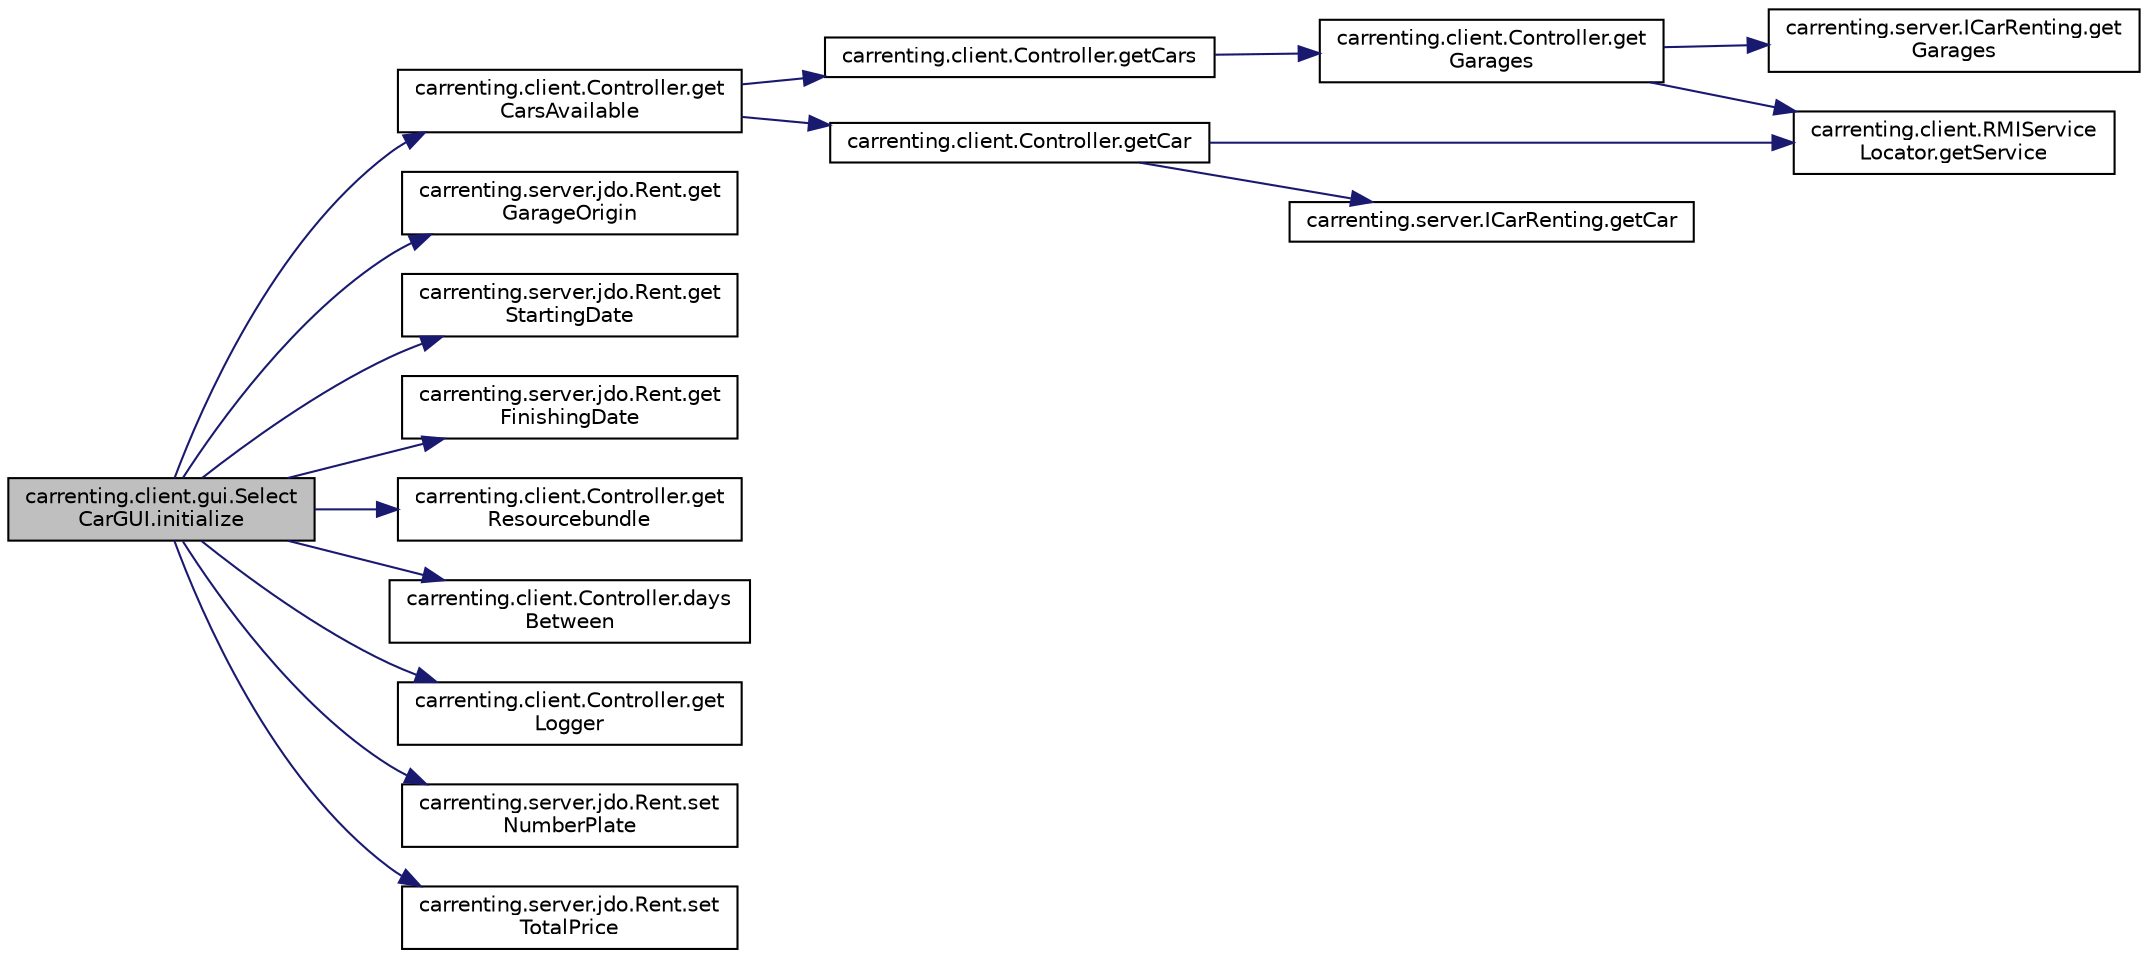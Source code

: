 digraph "carrenting.client.gui.SelectCarGUI.initialize"
{
 // LATEX_PDF_SIZE
  edge [fontname="Helvetica",fontsize="10",labelfontname="Helvetica",labelfontsize="10"];
  node [fontname="Helvetica",fontsize="10",shape=record];
  rankdir="LR";
  Node2 [label="carrenting.client.gui.Select\lCarGUI.initialize",height=0.2,width=0.4,color="black", fillcolor="grey75", style="filled", fontcolor="black",tooltip=" "];
  Node2 -> Node3 [color="midnightblue",fontsize="10",style="solid",fontname="Helvetica"];
  Node3 [label="carrenting.client.Controller.get\lCarsAvailable",height=0.2,width=0.4,color="black", fillcolor="white", style="filled",URL="$classcarrenting_1_1client_1_1_controller.html#a80d021acb8be8a60823c3da433f5495f",tooltip=" "];
  Node3 -> Node4 [color="midnightblue",fontsize="10",style="solid",fontname="Helvetica"];
  Node4 [label="carrenting.client.Controller.getCars",height=0.2,width=0.4,color="black", fillcolor="white", style="filled",URL="$classcarrenting_1_1client_1_1_controller.html#aa23affda674a59f25639c522800b35d1",tooltip=" "];
  Node4 -> Node5 [color="midnightblue",fontsize="10",style="solid",fontname="Helvetica"];
  Node5 [label="carrenting.client.Controller.get\lGarages",height=0.2,width=0.4,color="black", fillcolor="white", style="filled",URL="$classcarrenting_1_1client_1_1_controller.html#a38355c55fd14b445cbc7e420a5c36fa7",tooltip=" "];
  Node5 -> Node6 [color="midnightblue",fontsize="10",style="solid",fontname="Helvetica"];
  Node6 [label="carrenting.client.RMIService\lLocator.getService",height=0.2,width=0.4,color="black", fillcolor="white", style="filled",URL="$classcarrenting_1_1client_1_1_r_m_i_service_locator.html#a0ac0c6fa2786c97632c927749a53237c",tooltip=" "];
  Node5 -> Node7 [color="midnightblue",fontsize="10",style="solid",fontname="Helvetica"];
  Node7 [label="carrenting.server.ICarRenting.get\lGarages",height=0.2,width=0.4,color="black", fillcolor="white", style="filled",URL="$interfacecarrenting_1_1server_1_1_i_car_renting.html#a3192598ccc120a739ca168df03c23681",tooltip=" "];
  Node3 -> Node8 [color="midnightblue",fontsize="10",style="solid",fontname="Helvetica"];
  Node8 [label="carrenting.client.Controller.getCar",height=0.2,width=0.4,color="black", fillcolor="white", style="filled",URL="$classcarrenting_1_1client_1_1_controller.html#ae306f94b15ad4b3869d13ce8f6c46d45",tooltip=" "];
  Node8 -> Node6 [color="midnightblue",fontsize="10",style="solid",fontname="Helvetica"];
  Node8 -> Node9 [color="midnightblue",fontsize="10",style="solid",fontname="Helvetica"];
  Node9 [label="carrenting.server.ICarRenting.getCar",height=0.2,width=0.4,color="black", fillcolor="white", style="filled",URL="$interfacecarrenting_1_1server_1_1_i_car_renting.html#aa4d89c769e75b73df2a85805ea90bb49",tooltip=" "];
  Node2 -> Node10 [color="midnightblue",fontsize="10",style="solid",fontname="Helvetica"];
  Node10 [label="carrenting.server.jdo.Rent.get\lGarageOrigin",height=0.2,width=0.4,color="black", fillcolor="white", style="filled",URL="$classcarrenting_1_1server_1_1jdo_1_1_rent.html#a2ec000cdd1156e64c50277541ad95f6a",tooltip=" "];
  Node2 -> Node11 [color="midnightblue",fontsize="10",style="solid",fontname="Helvetica"];
  Node11 [label="carrenting.server.jdo.Rent.get\lStartingDate",height=0.2,width=0.4,color="black", fillcolor="white", style="filled",URL="$classcarrenting_1_1server_1_1jdo_1_1_rent.html#a8c473af7dfbd02277e8993a984ba8e98",tooltip=" "];
  Node2 -> Node12 [color="midnightblue",fontsize="10",style="solid",fontname="Helvetica"];
  Node12 [label="carrenting.server.jdo.Rent.get\lFinishingDate",height=0.2,width=0.4,color="black", fillcolor="white", style="filled",URL="$classcarrenting_1_1server_1_1jdo_1_1_rent.html#a0f93847b1fbcebcbf6c39dd0d539bf00",tooltip=" "];
  Node2 -> Node13 [color="midnightblue",fontsize="10",style="solid",fontname="Helvetica"];
  Node13 [label="carrenting.client.Controller.get\lResourcebundle",height=0.2,width=0.4,color="black", fillcolor="white", style="filled",URL="$classcarrenting_1_1client_1_1_controller.html#a02bfa40e18727766ed66076119d95cc3",tooltip=" "];
  Node2 -> Node14 [color="midnightblue",fontsize="10",style="solid",fontname="Helvetica"];
  Node14 [label="carrenting.client.Controller.days\lBetween",height=0.2,width=0.4,color="black", fillcolor="white", style="filled",URL="$classcarrenting_1_1client_1_1_controller.html#adf3e50eccb845807f36a476e870717c8",tooltip=" "];
  Node2 -> Node15 [color="midnightblue",fontsize="10",style="solid",fontname="Helvetica"];
  Node15 [label="carrenting.client.Controller.get\lLogger",height=0.2,width=0.4,color="black", fillcolor="white", style="filled",URL="$classcarrenting_1_1client_1_1_controller.html#a34a0edf53b5204f26b1a39ff4d8fa316",tooltip=" "];
  Node2 -> Node16 [color="midnightblue",fontsize="10",style="solid",fontname="Helvetica"];
  Node16 [label="carrenting.server.jdo.Rent.set\lNumberPlate",height=0.2,width=0.4,color="black", fillcolor="white", style="filled",URL="$classcarrenting_1_1server_1_1jdo_1_1_rent.html#a99b32d65aba5e0a5fb82714f009da697",tooltip=" "];
  Node2 -> Node17 [color="midnightblue",fontsize="10",style="solid",fontname="Helvetica"];
  Node17 [label="carrenting.server.jdo.Rent.set\lTotalPrice",height=0.2,width=0.4,color="black", fillcolor="white", style="filled",URL="$classcarrenting_1_1server_1_1jdo_1_1_rent.html#ac3fb05bd3d69ae7ab0e7f141e4865f22",tooltip=" "];
}
